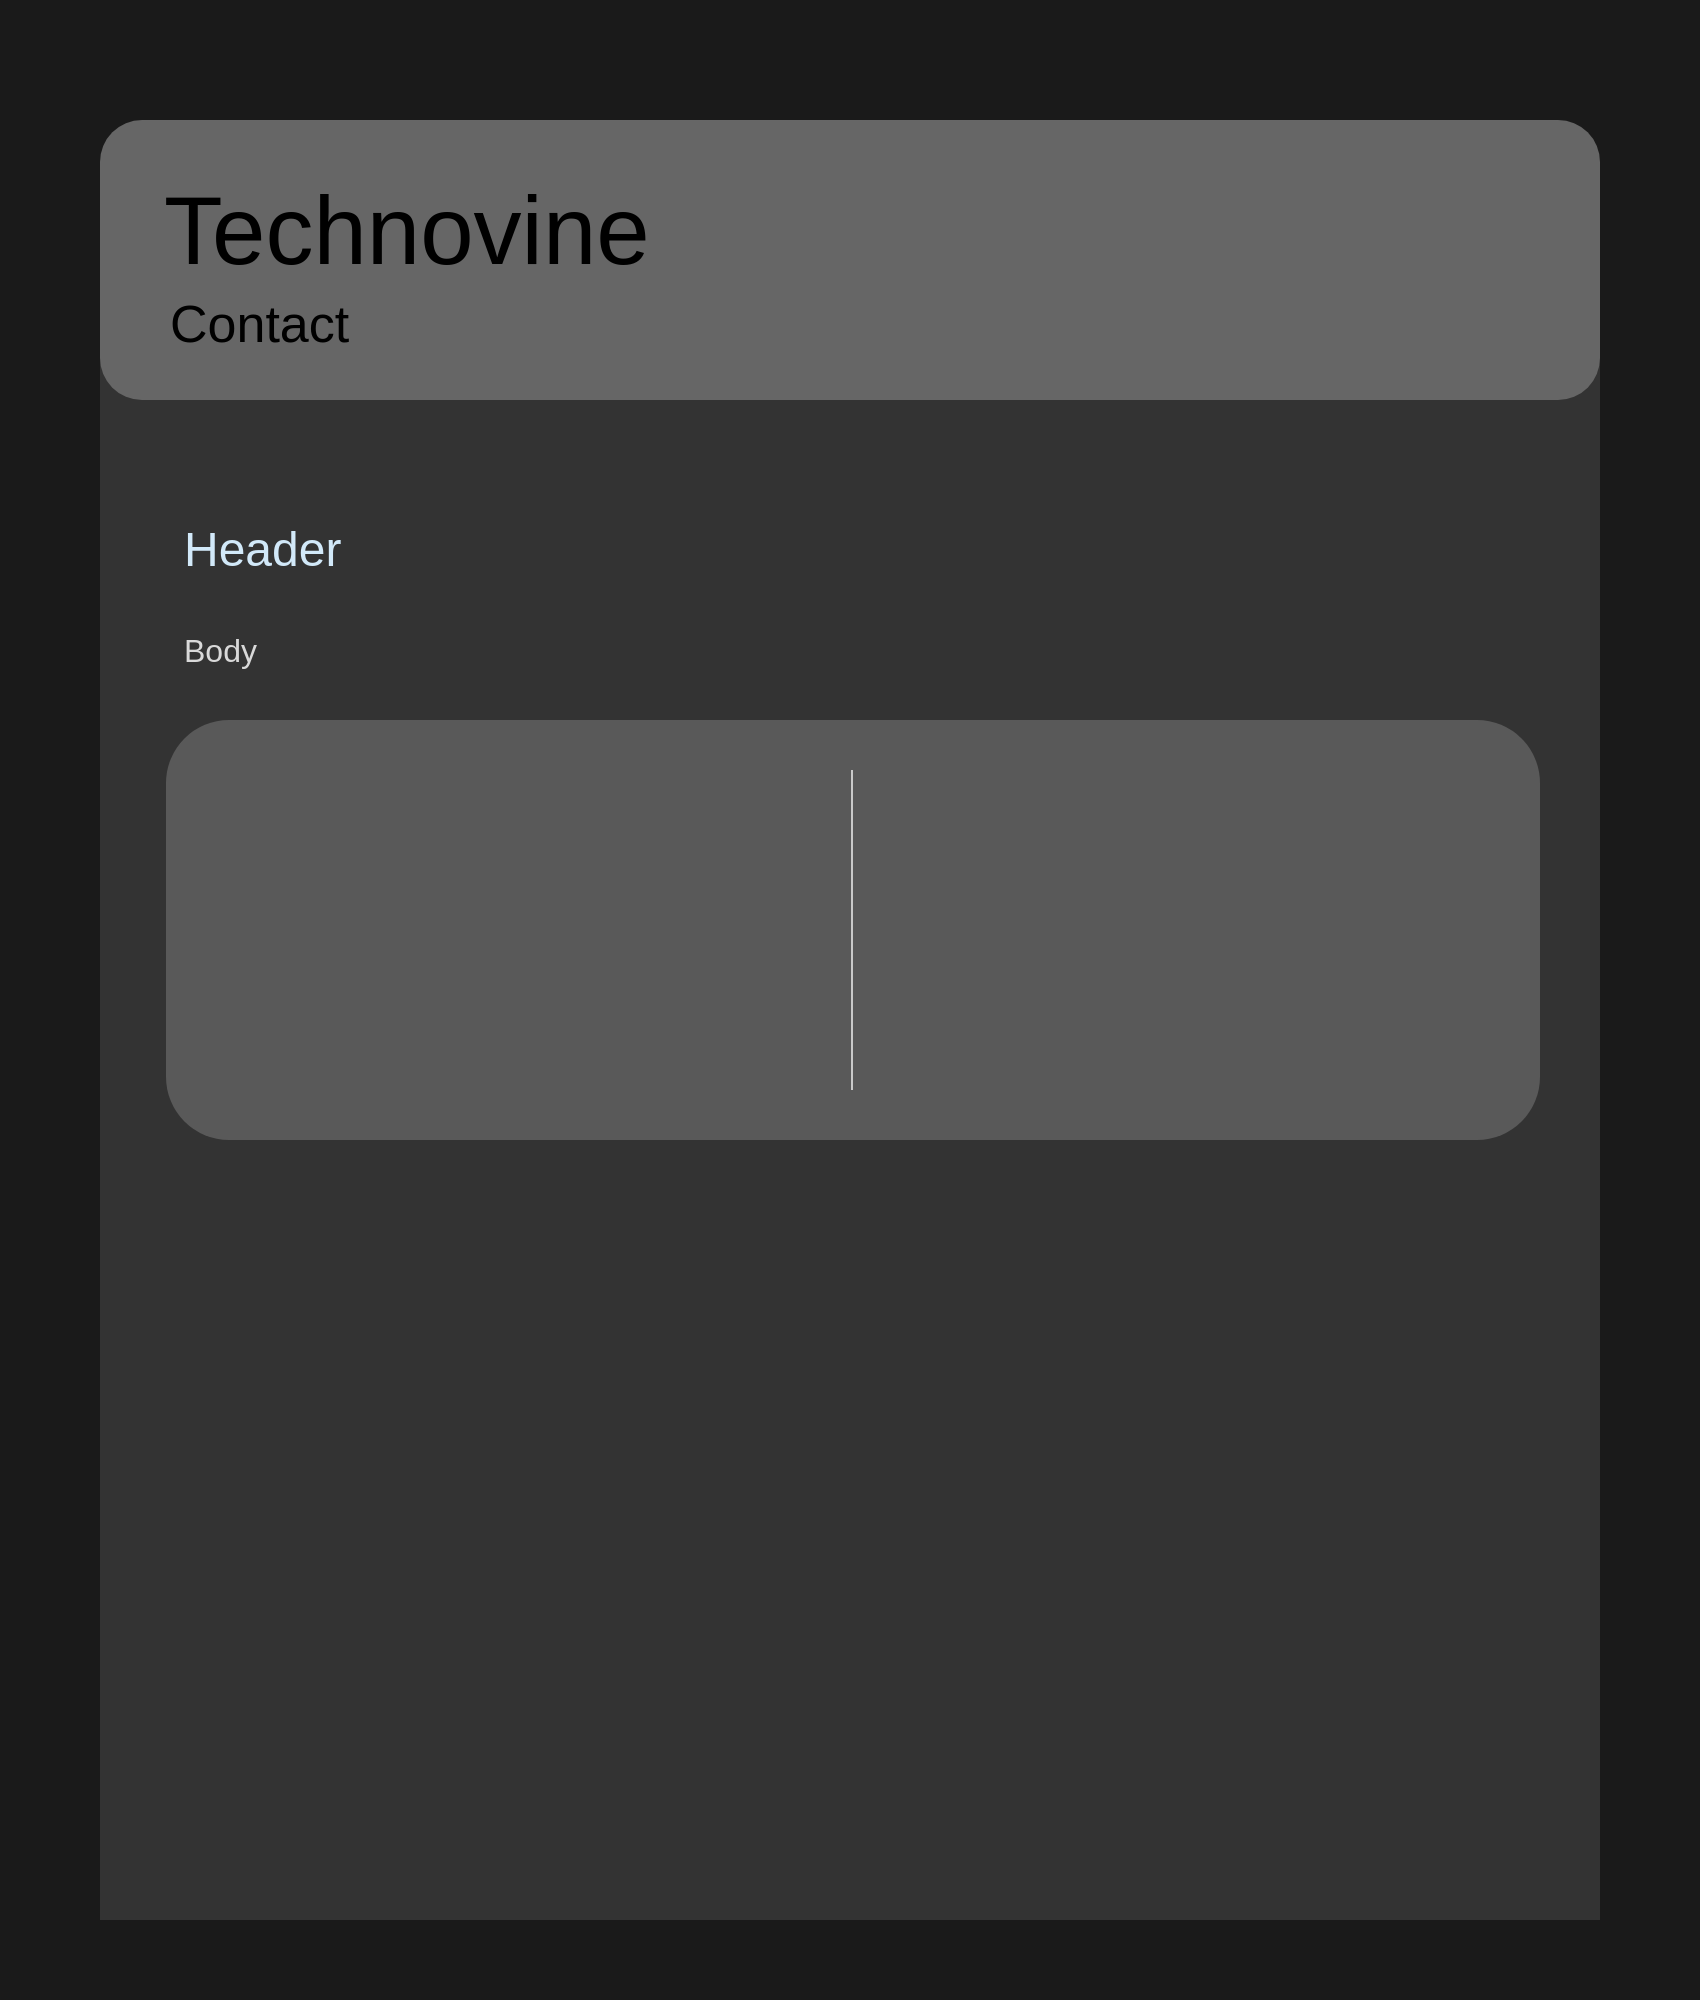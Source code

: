 <mxfile>
    <diagram id="h0DhdeccpvReDC5eBpX9" name="Page-1">
        <mxGraphModel dx="1521" dy="1003" grid="1" gridSize="10" guides="1" tooltips="1" connect="1" arrows="1" fold="1" page="1" pageScale="1" pageWidth="850" pageHeight="1100" math="0" shadow="0">
            <root>
                <mxCell id="0"/>
                <mxCell id="1" parent="0"/>
                <mxCell id="3" value="" style="rounded=0;whiteSpace=wrap;html=1;movable=1;resizable=1;rotatable=1;deletable=1;editable=1;connectable=1;fillColor=#1a1a1a;strokeColor=none;" vertex="1" parent="1">
                    <mxGeometry width="850" height="1000" as="geometry"/>
                </mxCell>
                <mxCell id="6" value="" style="rounded=0;whiteSpace=wrap;html=1;fillColor=#333333;strokeColor=none;movable=1;resizable=1;rotatable=1;deletable=1;editable=1;connectable=1;" vertex="1" parent="1">
                    <mxGeometry x="50" y="150" width="750" height="810" as="geometry"/>
                </mxCell>
                <mxCell id="5" value="" style="rounded=1;whiteSpace=wrap;html=1;fillColor=#666666;movable=1;resizable=1;rotatable=1;deletable=1;editable=1;connectable=1;strokeColor=none;" vertex="1" parent="1">
                    <mxGeometry x="50" y="60" width="750" height="140" as="geometry"/>
                </mxCell>
                <mxCell id="7" value="Technovine" style="text;html=1;resizable=0;autosize=1;align=left;verticalAlign=middle;points=[];fillColor=none;strokeColor=none;rounded=0;fontSize=48;" vertex="1" parent="1">
                    <mxGeometry x="80" y="85" width="260" height="60" as="geometry"/>
                </mxCell>
                <mxCell id="8" value="Header" style="text;html=1;resizable=0;autosize=1;align=left;verticalAlign=middle;points=[];fillColor=none;strokeColor=none;rounded=0;fontSize=24;fontColor=#D2E9F9;" vertex="1" parent="1">
                    <mxGeometry x="90" y="260" width="90" height="30" as="geometry"/>
                </mxCell>
                <mxCell id="10" value="Body" style="text;html=1;resizable=0;autosize=1;align=left;verticalAlign=middle;points=[];fillColor=none;strokeColor=none;rounded=0;fontSize=16;fontColor=#D9D9D9;" vertex="1" parent="1">
                    <mxGeometry x="90" y="315" width="50" height="20" as="geometry"/>
                </mxCell>
                <mxCell id="11" value="Contact" style="text;html=1;resizable=0;autosize=1;align=left;verticalAlign=middle;points=[];fillColor=none;strokeColor=none;rounded=0;fontSize=26;" vertex="1" parent="1">
                    <mxGeometry x="83" y="142" width="110" height="40" as="geometry"/>
                </mxCell>
                <mxCell id="12" value="" style="rounded=1;whiteSpace=wrap;html=1;fontSize=26;fontColor=#F0F0F0;fillColor=#595959;strokeColor=none;" vertex="1" parent="1">
                    <mxGeometry x="83" y="360" width="687" height="210" as="geometry"/>
                </mxCell>
                <mxCell id="15" value="" style="endArrow=none;html=1;fontSize=26;fontColor=#F0F0F0;strokeColor=#F0F0F0;endSize=15;startSize=15;opacity=75;" edge="1" parent="1">
                    <mxGeometry width="50" height="50" relative="1" as="geometry">
                        <mxPoint x="426" y="385" as="sourcePoint"/>
                        <mxPoint x="426" y="545" as="targetPoint"/>
                    </mxGeometry>
                </mxCell>
            </root>
        </mxGraphModel>
    </diagram>
</mxfile>